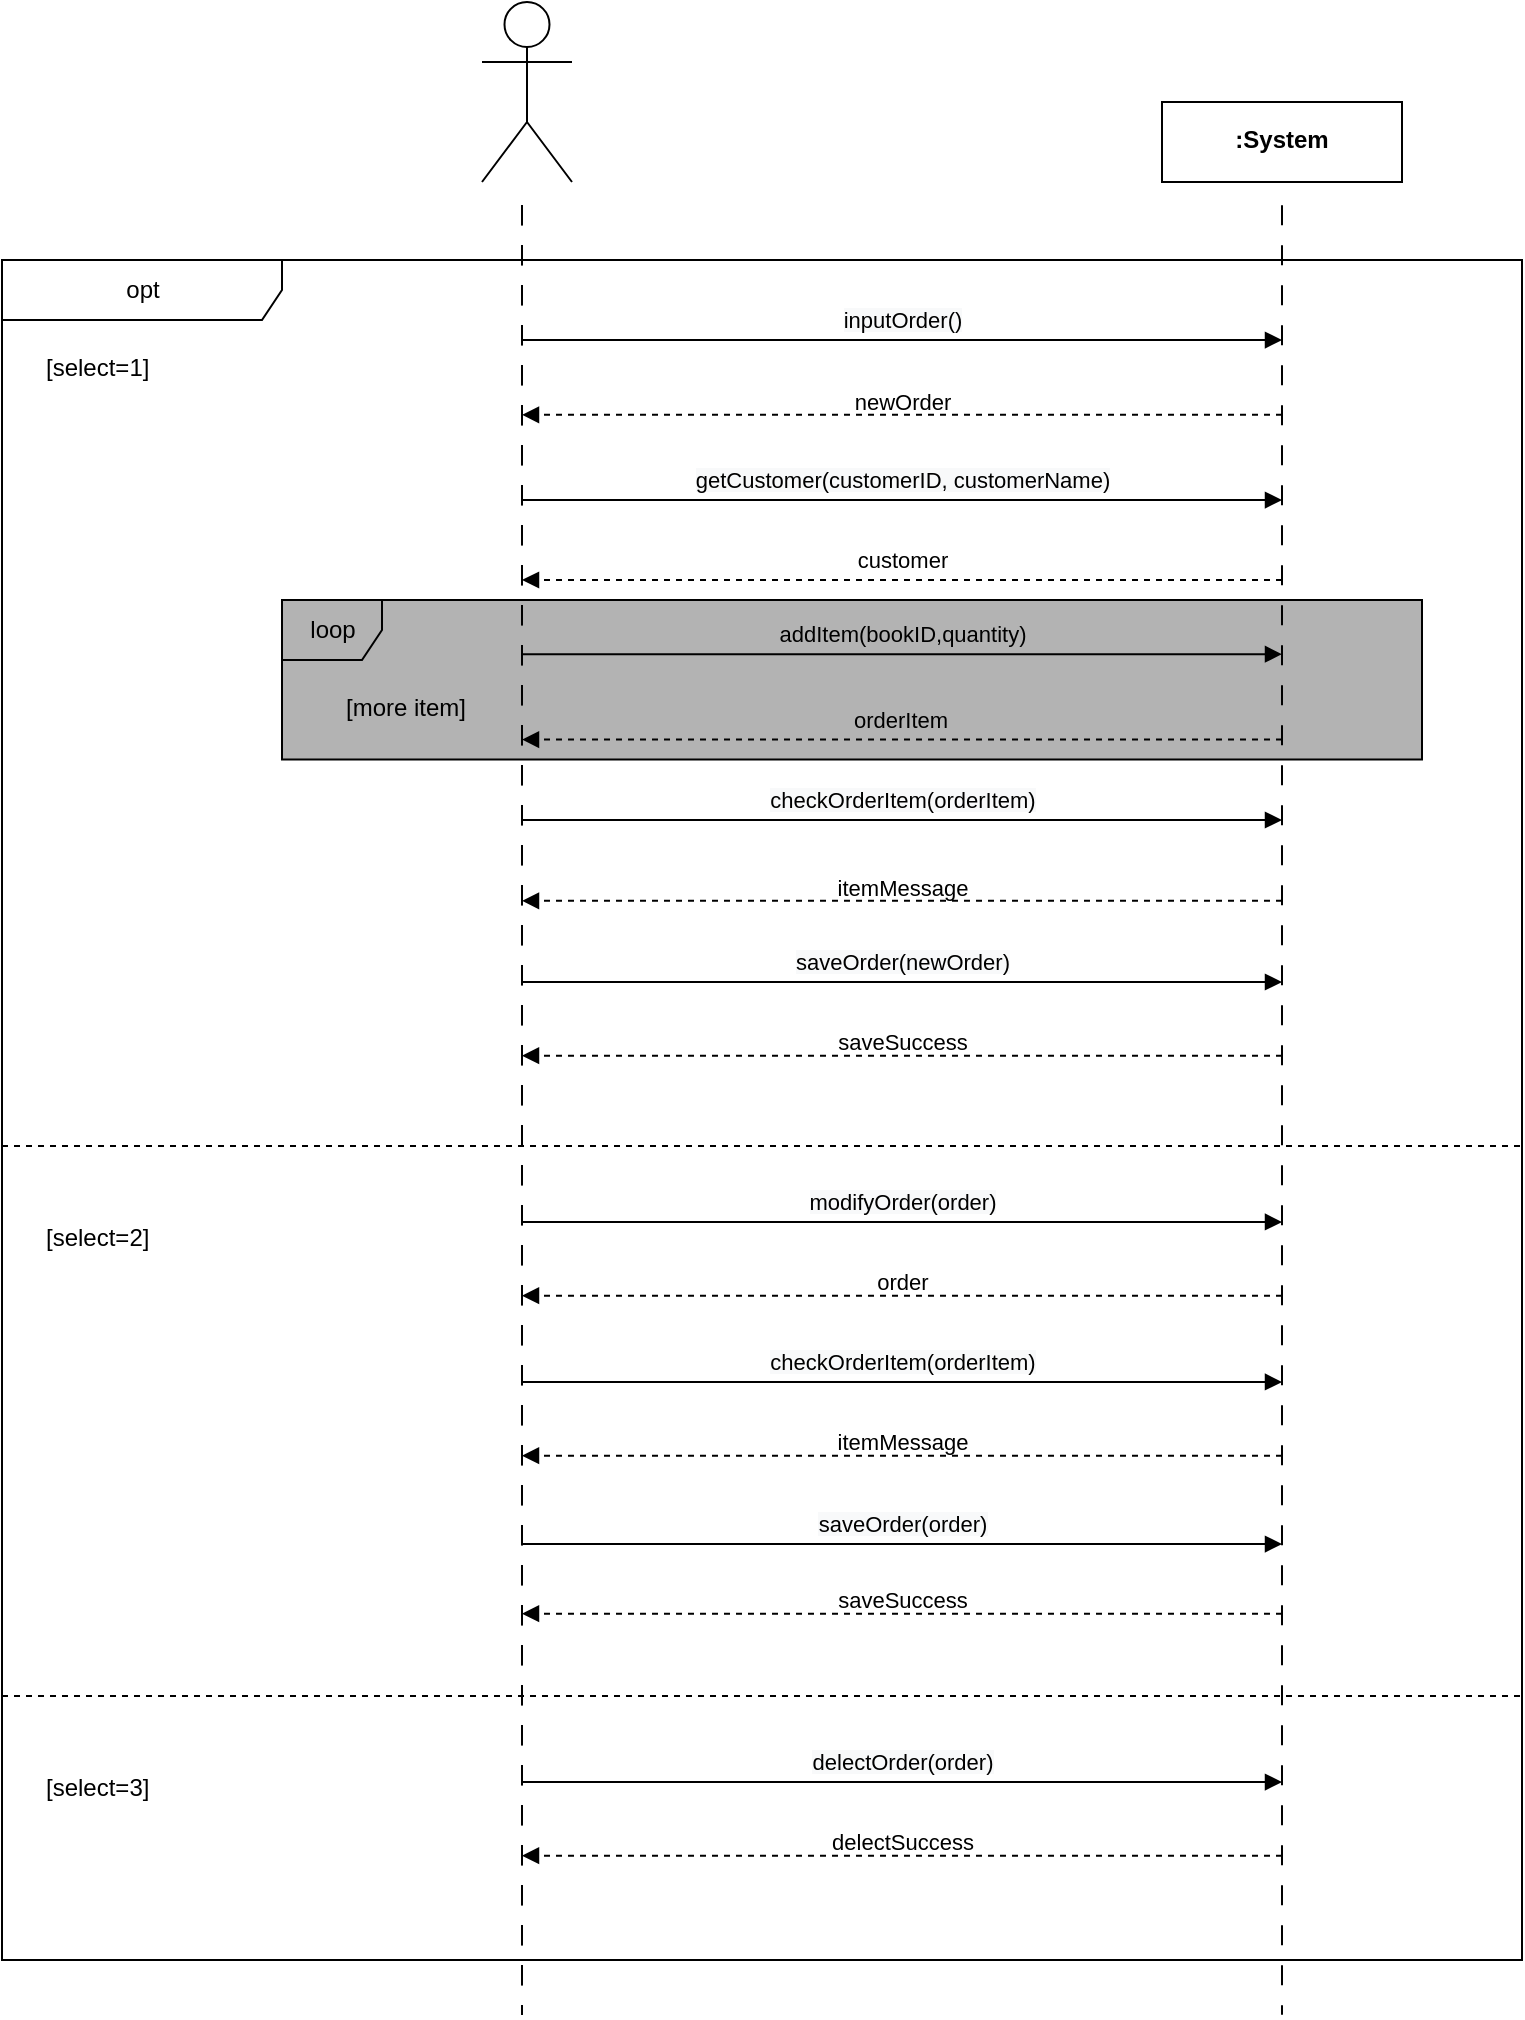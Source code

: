 <mxfile version="18.0.3" type="device"><diagram id="XPlGG0iDH1M2va-rjdPq" name="Page-1"><mxGraphModel dx="212" dy="522" grid="1" gridSize="10" guides="1" tooltips="1" connect="1" arrows="1" fold="1" page="1" pageScale="1" pageWidth="827" pageHeight="1169" math="0" shadow="0"><root><mxCell id="0"/><mxCell id="1" parent="0"/><mxCell id="P-mDQeErVBy8XpvGSREi-60" value="opt" style="shape=umlFrame;tabWidth=110;tabHeight=30;tabPosition=left;html=1;boundedLbl=1;labelInHeader=1;width=140;height=30;fillColor=default;" vertex="1" parent="1"><mxGeometry x="880" y="159" width="760" height="850" as="geometry"/></mxCell><mxCell id="P-mDQeErVBy8XpvGSREi-61" value="loop" style="shape=umlFrame;tabPosition=left;html=1;boundedLbl=1;labelInHeader=1;width=50;height=30;gradientColor=none;swimlaneFillColor=#B3B3B3;fillColor=#B3B3B3;" vertex="1" parent="P-mDQeErVBy8XpvGSREi-60"><mxGeometry x="140" y="170" width="570" height="79.76" as="geometry"/></mxCell><mxCell id="P-mDQeErVBy8XpvGSREi-62" value="[select=1]" style="text" vertex="1" parent="P-mDQeErVBy8XpvGSREi-60"><mxGeometry width="100" height="20" relative="1" as="geometry"><mxPoint x="20" y="40" as="offset"/></mxGeometry></mxCell><mxCell id="P-mDQeErVBy8XpvGSREi-63" value="[select=2]" style="line;strokeWidth=1;dashed=1;labelPosition=center;verticalLabelPosition=bottom;align=left;verticalAlign=top;spacingLeft=20;spacingTop=15;" vertex="1" parent="P-mDQeErVBy8XpvGSREi-60"><mxGeometry y="425.998" width="760" height="34.0" as="geometry"/></mxCell><mxCell id="P-mDQeErVBy8XpvGSREi-64" value="" style="endArrow=none;startArrow=none;endFill=0;startFill=0;endSize=8;html=1;verticalAlign=bottom;dashed=1;labelBackgroundColor=none;dashPattern=10 10;rounded=0;" edge="1" parent="P-mDQeErVBy8XpvGSREi-60"><mxGeometry x="-0.252" y="30" width="160" relative="1" as="geometry"><mxPoint x="260" y="-27.419" as="sourcePoint"/><mxPoint x="260" y="877.419" as="targetPoint"/><mxPoint as="offset"/></mxGeometry></mxCell><mxCell id="P-mDQeErVBy8XpvGSREi-65" value="" style="endArrow=none;startArrow=none;endFill=0;startFill=0;endSize=8;html=1;verticalAlign=bottom;dashed=1;labelBackgroundColor=none;dashPattern=10 10;rounded=0;" edge="1" parent="P-mDQeErVBy8XpvGSREi-60"><mxGeometry x="-0.252" y="30" width="160" relative="1" as="geometry"><mxPoint x="640" y="-27.419" as="sourcePoint"/><mxPoint x="640" y="877.419" as="targetPoint"/><mxPoint as="offset"/></mxGeometry></mxCell><mxCell id="P-mDQeErVBy8XpvGSREi-66" value="" style="html=1;verticalAlign=bottom;labelBackgroundColor=none;endArrow=block;endFill=1;dashed=1;rounded=0;" edge="1" parent="P-mDQeErVBy8XpvGSREi-60"><mxGeometry width="160" relative="1" as="geometry"><mxPoint x="640" y="77.424" as="sourcePoint"/><mxPoint x="260" y="77.424" as="targetPoint"/></mxGeometry></mxCell><mxCell id="P-mDQeErVBy8XpvGSREi-67" value="[select=3]" style="line;strokeWidth=1;dashed=1;labelPosition=center;verticalLabelPosition=bottom;align=left;verticalAlign=top;spacingLeft=20;spacingTop=15;" vertex="1" parent="P-mDQeErVBy8XpvGSREi-60"><mxGeometry y="701.004" width="760" height="34.0" as="geometry"/></mxCell><mxCell id="P-mDQeErVBy8XpvGSREi-68" value="" style="html=1;verticalAlign=bottom;labelBackgroundColor=none;endArrow=block;endFill=1;dashed=1;rounded=0;" edge="1" parent="P-mDQeErVBy8XpvGSREi-60"><mxGeometry width="160" relative="1" as="geometry"><mxPoint x="640" y="160.002" as="sourcePoint"/><mxPoint x="260" y="160.002" as="targetPoint"/></mxGeometry></mxCell><mxCell id="P-mDQeErVBy8XpvGSREi-69" value="" style="html=1;verticalAlign=bottom;labelBackgroundColor=none;endArrow=block;endFill=1;dashed=1;rounded=0;" edge="1" parent="P-mDQeErVBy8XpvGSREi-60"><mxGeometry width="160" relative="1" as="geometry"><mxPoint x="640" y="239.761" as="sourcePoint"/><mxPoint x="260" y="239.761" as="targetPoint"/></mxGeometry></mxCell><mxCell id="P-mDQeErVBy8XpvGSREi-70" value="orderItem" style="edgeLabel;html=1;align=center;verticalAlign=middle;resizable=0;points=[];labelBackgroundColor=none;" vertex="1" connectable="0" parent="P-mDQeErVBy8XpvGSREi-69"><mxGeometry x="-0.138" y="-4" relative="1" as="geometry"><mxPoint x="-27" y="-6" as="offset"/></mxGeometry></mxCell><mxCell id="P-mDQeErVBy8XpvGSREi-71" value="[more item]" style="text" vertex="1" parent="P-mDQeErVBy8XpvGSREi-60"><mxGeometry x="170" y="209.996" width="100" height="13.71" as="geometry"/></mxCell><mxCell id="P-mDQeErVBy8XpvGSREi-72" value="" style="html=1;verticalAlign=bottom;labelBackgroundColor=none;endArrow=block;endFill=1;dashed=1;rounded=0;" edge="1" parent="P-mDQeErVBy8XpvGSREi-60"><mxGeometry width="160" relative="1" as="geometry"><mxPoint x="640" y="320.42" as="sourcePoint"/><mxPoint x="260" y="320.42" as="targetPoint"/></mxGeometry></mxCell><mxCell id="P-mDQeErVBy8XpvGSREi-73" value="itemMessage" style="edgeLabel;html=1;align=center;verticalAlign=middle;resizable=0;points=[];labelBackgroundColor=none;" vertex="1" connectable="0" parent="P-mDQeErVBy8XpvGSREi-60"><mxGeometry x="449.997" y="313.565" as="geometry"/></mxCell><mxCell id="P-mDQeErVBy8XpvGSREi-74" value="customer" style="edgeLabel;html=1;align=center;verticalAlign=middle;resizable=0;points=[];labelBackgroundColor=none;" vertex="1" connectable="0" parent="P-mDQeErVBy8XpvGSREi-60"><mxGeometry x="449.997" y="149.677" as="geometry"/></mxCell><mxCell id="P-mDQeErVBy8XpvGSREi-75" value="newOrder" style="edgeLabel;html=1;align=center;verticalAlign=middle;resizable=0;points=[];labelBackgroundColor=none;" vertex="1" connectable="0" parent="P-mDQeErVBy8XpvGSREi-60"><mxGeometry x="449.997" y="70.569" as="geometry"/></mxCell><mxCell id="P-mDQeErVBy8XpvGSREi-76" value="" style="html=1;verticalAlign=bottom;labelBackgroundColor=none;endArrow=block;endFill=1;dashed=1;rounded=0;" edge="1" parent="P-mDQeErVBy8XpvGSREi-60"><mxGeometry width="160" relative="1" as="geometry"><mxPoint x="640" y="397.858" as="sourcePoint"/><mxPoint x="260" y="397.858" as="targetPoint"/></mxGeometry></mxCell><mxCell id="P-mDQeErVBy8XpvGSREi-77" value="saveSuccess" style="edgeLabel;html=1;align=center;verticalAlign=middle;resizable=0;points=[];labelBackgroundColor=none;" vertex="1" connectable="0" parent="P-mDQeErVBy8XpvGSREi-60"><mxGeometry x="449.997" y="391.003" as="geometry"/></mxCell><mxCell id="P-mDQeErVBy8XpvGSREi-78" value="" style="html=1;verticalAlign=bottom;labelBackgroundColor=none;endArrow=block;endFill=1;dashed=1;rounded=0;" edge="1" parent="P-mDQeErVBy8XpvGSREi-60"><mxGeometry width="160" relative="1" as="geometry"><mxPoint x="640" y="517.856" as="sourcePoint"/><mxPoint x="260" y="517.856" as="targetPoint"/></mxGeometry></mxCell><mxCell id="P-mDQeErVBy8XpvGSREi-79" value="order" style="edgeLabel;html=1;align=center;verticalAlign=middle;resizable=0;points=[];labelBackgroundColor=none;" vertex="1" connectable="0" parent="P-mDQeErVBy8XpvGSREi-60"><mxGeometry x="449.997" y="511.002" as="geometry"/></mxCell><mxCell id="P-mDQeErVBy8XpvGSREi-80" value="" style="html=1;verticalAlign=bottom;labelBackgroundColor=none;endArrow=block;endFill=1;dashed=1;rounded=0;" edge="1" parent="P-mDQeErVBy8XpvGSREi-60"><mxGeometry width="160" relative="1" as="geometry"><mxPoint x="640" y="676.854" as="sourcePoint"/><mxPoint x="260" y="676.854" as="targetPoint"/></mxGeometry></mxCell><mxCell id="P-mDQeErVBy8XpvGSREi-81" value="saveSuccess" style="edgeLabel;html=1;align=center;verticalAlign=middle;resizable=0;points=[];labelBackgroundColor=none;" vertex="1" connectable="0" parent="P-mDQeErVBy8XpvGSREi-60"><mxGeometry x="449.997" y="669.999" as="geometry"/></mxCell><mxCell id="P-mDQeErVBy8XpvGSREi-82" value="" style="html=1;verticalAlign=bottom;labelBackgroundColor=none;endArrow=block;endFill=1;dashed=1;rounded=0;" edge="1" parent="P-mDQeErVBy8XpvGSREi-60"><mxGeometry width="160" relative="1" as="geometry"><mxPoint x="640" y="597.855" as="sourcePoint"/><mxPoint x="260" y="597.855" as="targetPoint"/></mxGeometry></mxCell><mxCell id="P-mDQeErVBy8XpvGSREi-83" value="itemMessage" style="edgeLabel;html=1;align=center;verticalAlign=middle;resizable=0;points=[];labelBackgroundColor=none;" vertex="1" connectable="0" parent="P-mDQeErVBy8XpvGSREi-60"><mxGeometry x="449.997" y="591.0" as="geometry"/></mxCell><mxCell id="P-mDQeErVBy8XpvGSREi-84" value="" style="html=1;verticalAlign=bottom;labelBackgroundColor=none;endArrow=block;endFill=1;dashed=1;rounded=0;" edge="1" parent="P-mDQeErVBy8XpvGSREi-60"><mxGeometry width="160" relative="1" as="geometry"><mxPoint x="640" y="797.852" as="sourcePoint"/><mxPoint x="260" y="797.852" as="targetPoint"/></mxGeometry></mxCell><mxCell id="P-mDQeErVBy8XpvGSREi-85" value="delectSuccess" style="edgeLabel;html=1;align=center;verticalAlign=middle;resizable=0;points=[];labelBackgroundColor=none;" vertex="1" connectable="0" parent="P-mDQeErVBy8XpvGSREi-60"><mxGeometry x="449.997" y="790.997" as="geometry"/></mxCell><mxCell id="P-mDQeErVBy8XpvGSREi-86" value="" style="html=1;verticalAlign=bottom;labelBackgroundColor=none;endArrow=block;endFill=1;rounded=0;fontColor=none;" edge="1" parent="P-mDQeErVBy8XpvGSREi-60"><mxGeometry width="160" relative="1" as="geometry"><mxPoint x="260" y="40.004" as="sourcePoint"/><mxPoint x="640" y="40.004" as="targetPoint"/><Array as="points"/></mxGeometry></mxCell><mxCell id="P-mDQeErVBy8XpvGSREi-87" value="&lt;span style=&quot;background-color: rgb(248, 249, 250);&quot;&gt;inputOrder()&lt;/span&gt;" style="edgeLabel;html=1;align=center;verticalAlign=middle;resizable=0;points=[];fontColor=none;" vertex="1" connectable="0" parent="P-mDQeErVBy8XpvGSREi-86"><mxGeometry x="0.004" relative="1" as="geometry"><mxPoint x="-1" y="-10" as="offset"/></mxGeometry></mxCell><mxCell id="P-mDQeErVBy8XpvGSREi-88" value="" style="html=1;verticalAlign=bottom;labelBackgroundColor=none;endArrow=block;endFill=1;rounded=0;fontColor=none;" edge="1" parent="P-mDQeErVBy8XpvGSREi-60"><mxGeometry width="160" relative="1" as="geometry"><mxPoint x="260" y="120.003" as="sourcePoint"/><mxPoint x="640" y="120.003" as="targetPoint"/><Array as="points"/></mxGeometry></mxCell><mxCell id="P-mDQeErVBy8XpvGSREi-89" value="&lt;span style=&quot;background-color: rgb(248, 249, 250);&quot;&gt;getCustomer(customerID, customerName)&lt;/span&gt;" style="edgeLabel;html=1;align=center;verticalAlign=middle;resizable=0;points=[];fontColor=none;" vertex="1" connectable="0" parent="P-mDQeErVBy8XpvGSREi-88"><mxGeometry x="0.004" relative="1" as="geometry"><mxPoint x="-1" y="-10" as="offset"/></mxGeometry></mxCell><mxCell id="P-mDQeErVBy8XpvGSREi-90" value="" style="html=1;verticalAlign=bottom;labelBackgroundColor=none;endArrow=block;endFill=1;rounded=0;fontColor=none;" edge="1" parent="P-mDQeErVBy8XpvGSREi-60"><mxGeometry width="160" relative="1" as="geometry"><mxPoint x="260" y="197.112" as="sourcePoint"/><mxPoint x="640" y="197.112" as="targetPoint"/><Array as="points"/></mxGeometry></mxCell><mxCell id="P-mDQeErVBy8XpvGSREi-91" value="&lt;span style=&quot;&quot;&gt;addItem(bookID,quantity)&lt;/span&gt;" style="edgeLabel;html=1;align=center;verticalAlign=middle;resizable=0;points=[];fontColor=none;labelBackgroundColor=none;" vertex="1" connectable="0" parent="P-mDQeErVBy8XpvGSREi-90"><mxGeometry x="0.004" relative="1" as="geometry"><mxPoint x="-1" y="-10" as="offset"/></mxGeometry></mxCell><mxCell id="P-mDQeErVBy8XpvGSREi-92" value="" style="html=1;verticalAlign=bottom;labelBackgroundColor=none;endArrow=block;endFill=1;rounded=0;fontColor=none;" edge="1" parent="P-mDQeErVBy8XpvGSREi-60"><mxGeometry width="160" relative="1" as="geometry"><mxPoint x="260" y="280.0" as="sourcePoint"/><mxPoint x="640" y="280.0" as="targetPoint"/><Array as="points"/></mxGeometry></mxCell><mxCell id="P-mDQeErVBy8XpvGSREi-93" value="&lt;span style=&quot;background-color: rgb(248, 249, 250);&quot;&gt;checkOrderItem(orderItem)&lt;/span&gt;" style="edgeLabel;html=1;align=center;verticalAlign=middle;resizable=0;points=[];fontColor=none;" vertex="1" connectable="0" parent="P-mDQeErVBy8XpvGSREi-92"><mxGeometry x="0.004" relative="1" as="geometry"><mxPoint x="-1" y="-10" as="offset"/></mxGeometry></mxCell><mxCell id="P-mDQeErVBy8XpvGSREi-94" value="" style="html=1;verticalAlign=bottom;labelBackgroundColor=none;endArrow=block;endFill=1;rounded=0;fontColor=none;" edge="1" parent="P-mDQeErVBy8XpvGSREi-60"><mxGeometry width="160" relative="1" as="geometry"><mxPoint x="260" y="360.999" as="sourcePoint"/><mxPoint x="640" y="360.999" as="targetPoint"/><Array as="points"/></mxGeometry></mxCell><mxCell id="P-mDQeErVBy8XpvGSREi-95" value="&lt;span style=&quot;background-color: rgb(248, 249, 250);&quot;&gt;saveOrder(newOrder)&lt;/span&gt;" style="edgeLabel;html=1;align=center;verticalAlign=middle;resizable=0;points=[];fontColor=none;" vertex="1" connectable="0" parent="P-mDQeErVBy8XpvGSREi-94"><mxGeometry x="0.004" relative="1" as="geometry"><mxPoint x="-1" y="-10" as="offset"/></mxGeometry></mxCell><mxCell id="P-mDQeErVBy8XpvGSREi-96" value="" style="html=1;verticalAlign=bottom;labelBackgroundColor=none;endArrow=block;endFill=1;rounded=0;fontColor=none;" edge="1" parent="P-mDQeErVBy8XpvGSREi-60"><mxGeometry width="160" relative="1" as="geometry"><mxPoint x="260" y="480.997" as="sourcePoint"/><mxPoint x="640" y="480.997" as="targetPoint"/><Array as="points"/></mxGeometry></mxCell><mxCell id="P-mDQeErVBy8XpvGSREi-97" value="&lt;span style=&quot;background-color: rgb(248, 249, 250);&quot;&gt;modifyOrder(order)&lt;/span&gt;" style="edgeLabel;html=1;align=center;verticalAlign=middle;resizable=0;points=[];fontColor=none;" vertex="1" connectable="0" parent="P-mDQeErVBy8XpvGSREi-96"><mxGeometry x="0.004" relative="1" as="geometry"><mxPoint x="-1" y="-10" as="offset"/></mxGeometry></mxCell><mxCell id="P-mDQeErVBy8XpvGSREi-98" value="" style="html=1;verticalAlign=bottom;labelBackgroundColor=none;endArrow=block;endFill=1;rounded=0;fontColor=none;" edge="1" parent="P-mDQeErVBy8XpvGSREi-60"><mxGeometry width="160" relative="1" as="geometry"><mxPoint x="260" y="560.996" as="sourcePoint"/><mxPoint x="640" y="560.996" as="targetPoint"/><Array as="points"/></mxGeometry></mxCell><mxCell id="P-mDQeErVBy8XpvGSREi-99" value="&lt;span style=&quot;background-color: rgb(248, 249, 250);&quot;&gt;checkOrderItem(orderItem)&lt;/span&gt;" style="edgeLabel;html=1;align=center;verticalAlign=middle;resizable=0;points=[];fontColor=none;" vertex="1" connectable="0" parent="P-mDQeErVBy8XpvGSREi-98"><mxGeometry x="0.004" relative="1" as="geometry"><mxPoint x="-1" y="-10" as="offset"/></mxGeometry></mxCell><mxCell id="P-mDQeErVBy8XpvGSREi-100" value="" style="html=1;verticalAlign=bottom;labelBackgroundColor=none;endArrow=block;endFill=1;rounded=0;fontColor=none;" edge="1" parent="P-mDQeErVBy8XpvGSREi-60"><mxGeometry width="160" relative="1" as="geometry"><mxPoint x="260" y="642.005" as="sourcePoint"/><mxPoint x="640" y="642.005" as="targetPoint"/><Array as="points"/></mxGeometry></mxCell><mxCell id="P-mDQeErVBy8XpvGSREi-101" value="&lt;span style=&quot;background-color: rgb(248, 249, 250);&quot;&gt;saveOrder(order)&lt;/span&gt;" style="edgeLabel;html=1;align=center;verticalAlign=middle;resizable=0;points=[];fontColor=none;" vertex="1" connectable="0" parent="P-mDQeErVBy8XpvGSREi-100"><mxGeometry x="0.004" relative="1" as="geometry"><mxPoint x="-1" y="-10" as="offset"/></mxGeometry></mxCell><mxCell id="P-mDQeErVBy8XpvGSREi-102" value="" style="html=1;verticalAlign=bottom;labelBackgroundColor=none;endArrow=block;endFill=1;rounded=0;fontColor=none;" edge="1" parent="P-mDQeErVBy8XpvGSREi-60"><mxGeometry width="160" relative="1" as="geometry"><mxPoint x="260" y="761.003" as="sourcePoint"/><mxPoint x="640" y="761.003" as="targetPoint"/><Array as="points"/></mxGeometry></mxCell><mxCell id="P-mDQeErVBy8XpvGSREi-103" value="&lt;span style=&quot;background-color: rgb(248, 249, 250);&quot;&gt;delectOrder(order)&lt;/span&gt;" style="edgeLabel;html=1;align=center;verticalAlign=middle;resizable=0;points=[];fontColor=none;" vertex="1" connectable="0" parent="P-mDQeErVBy8XpvGSREi-102"><mxGeometry x="0.004" relative="1" as="geometry"><mxPoint x="-1" y="-10" as="offset"/></mxGeometry></mxCell><mxCell id="P-mDQeErVBy8XpvGSREi-104" value="" style="endArrow=none;startArrow=none;endFill=0;startFill=0;endSize=8;html=1;verticalAlign=bottom;dashed=1;labelBackgroundColor=none;dashPattern=10 10;rounded=0;" edge="1" parent="P-mDQeErVBy8XpvGSREi-60"><mxGeometry x="-0.252" y="30" width="160" relative="1" as="geometry"><mxPoint x="260" y="-27.419" as="sourcePoint"/><mxPoint x="260" y="877.419" as="targetPoint"/><mxPoint as="offset"/></mxGeometry></mxCell><mxCell id="P-mDQeErVBy8XpvGSREi-105" value="" style="endArrow=none;startArrow=none;endFill=0;startFill=0;endSize=8;html=1;verticalAlign=bottom;dashed=1;labelBackgroundColor=none;dashPattern=10 10;rounded=0;" edge="1" parent="P-mDQeErVBy8XpvGSREi-60"><mxGeometry x="-0.252" y="30" width="160" relative="1" as="geometry"><mxPoint x="260" y="-27.419" as="sourcePoint"/><mxPoint x="260" y="877.419" as="targetPoint"/><mxPoint as="offset"/></mxGeometry></mxCell><mxCell id="P-mDQeErVBy8XpvGSREi-155" value="" style="shape=umlActor;verticalLabelPosition=bottom;verticalAlign=top;html=1;" vertex="1" parent="1"><mxGeometry x="1120" y="30" width="45" height="90" as="geometry"/></mxCell><mxCell id="P-mDQeErVBy8XpvGSREi-156" value="&lt;div style=&quot;&quot;&gt;&lt;span style=&quot;background-color: initial; line-height: 2.1;&quot;&gt;:System&lt;/span&gt;&lt;/div&gt;" style="shape=rect;html=1;verticalAlign=top;fontStyle=1;whiteSpace=wrap;align=center;labelBackgroundColor=none;fontColor=none;fillColor=default;gradientColor=none;" vertex="1" parent="1"><mxGeometry x="1460" y="80" width="120" height="40" as="geometry"/></mxCell></root></mxGraphModel></diagram></mxfile>